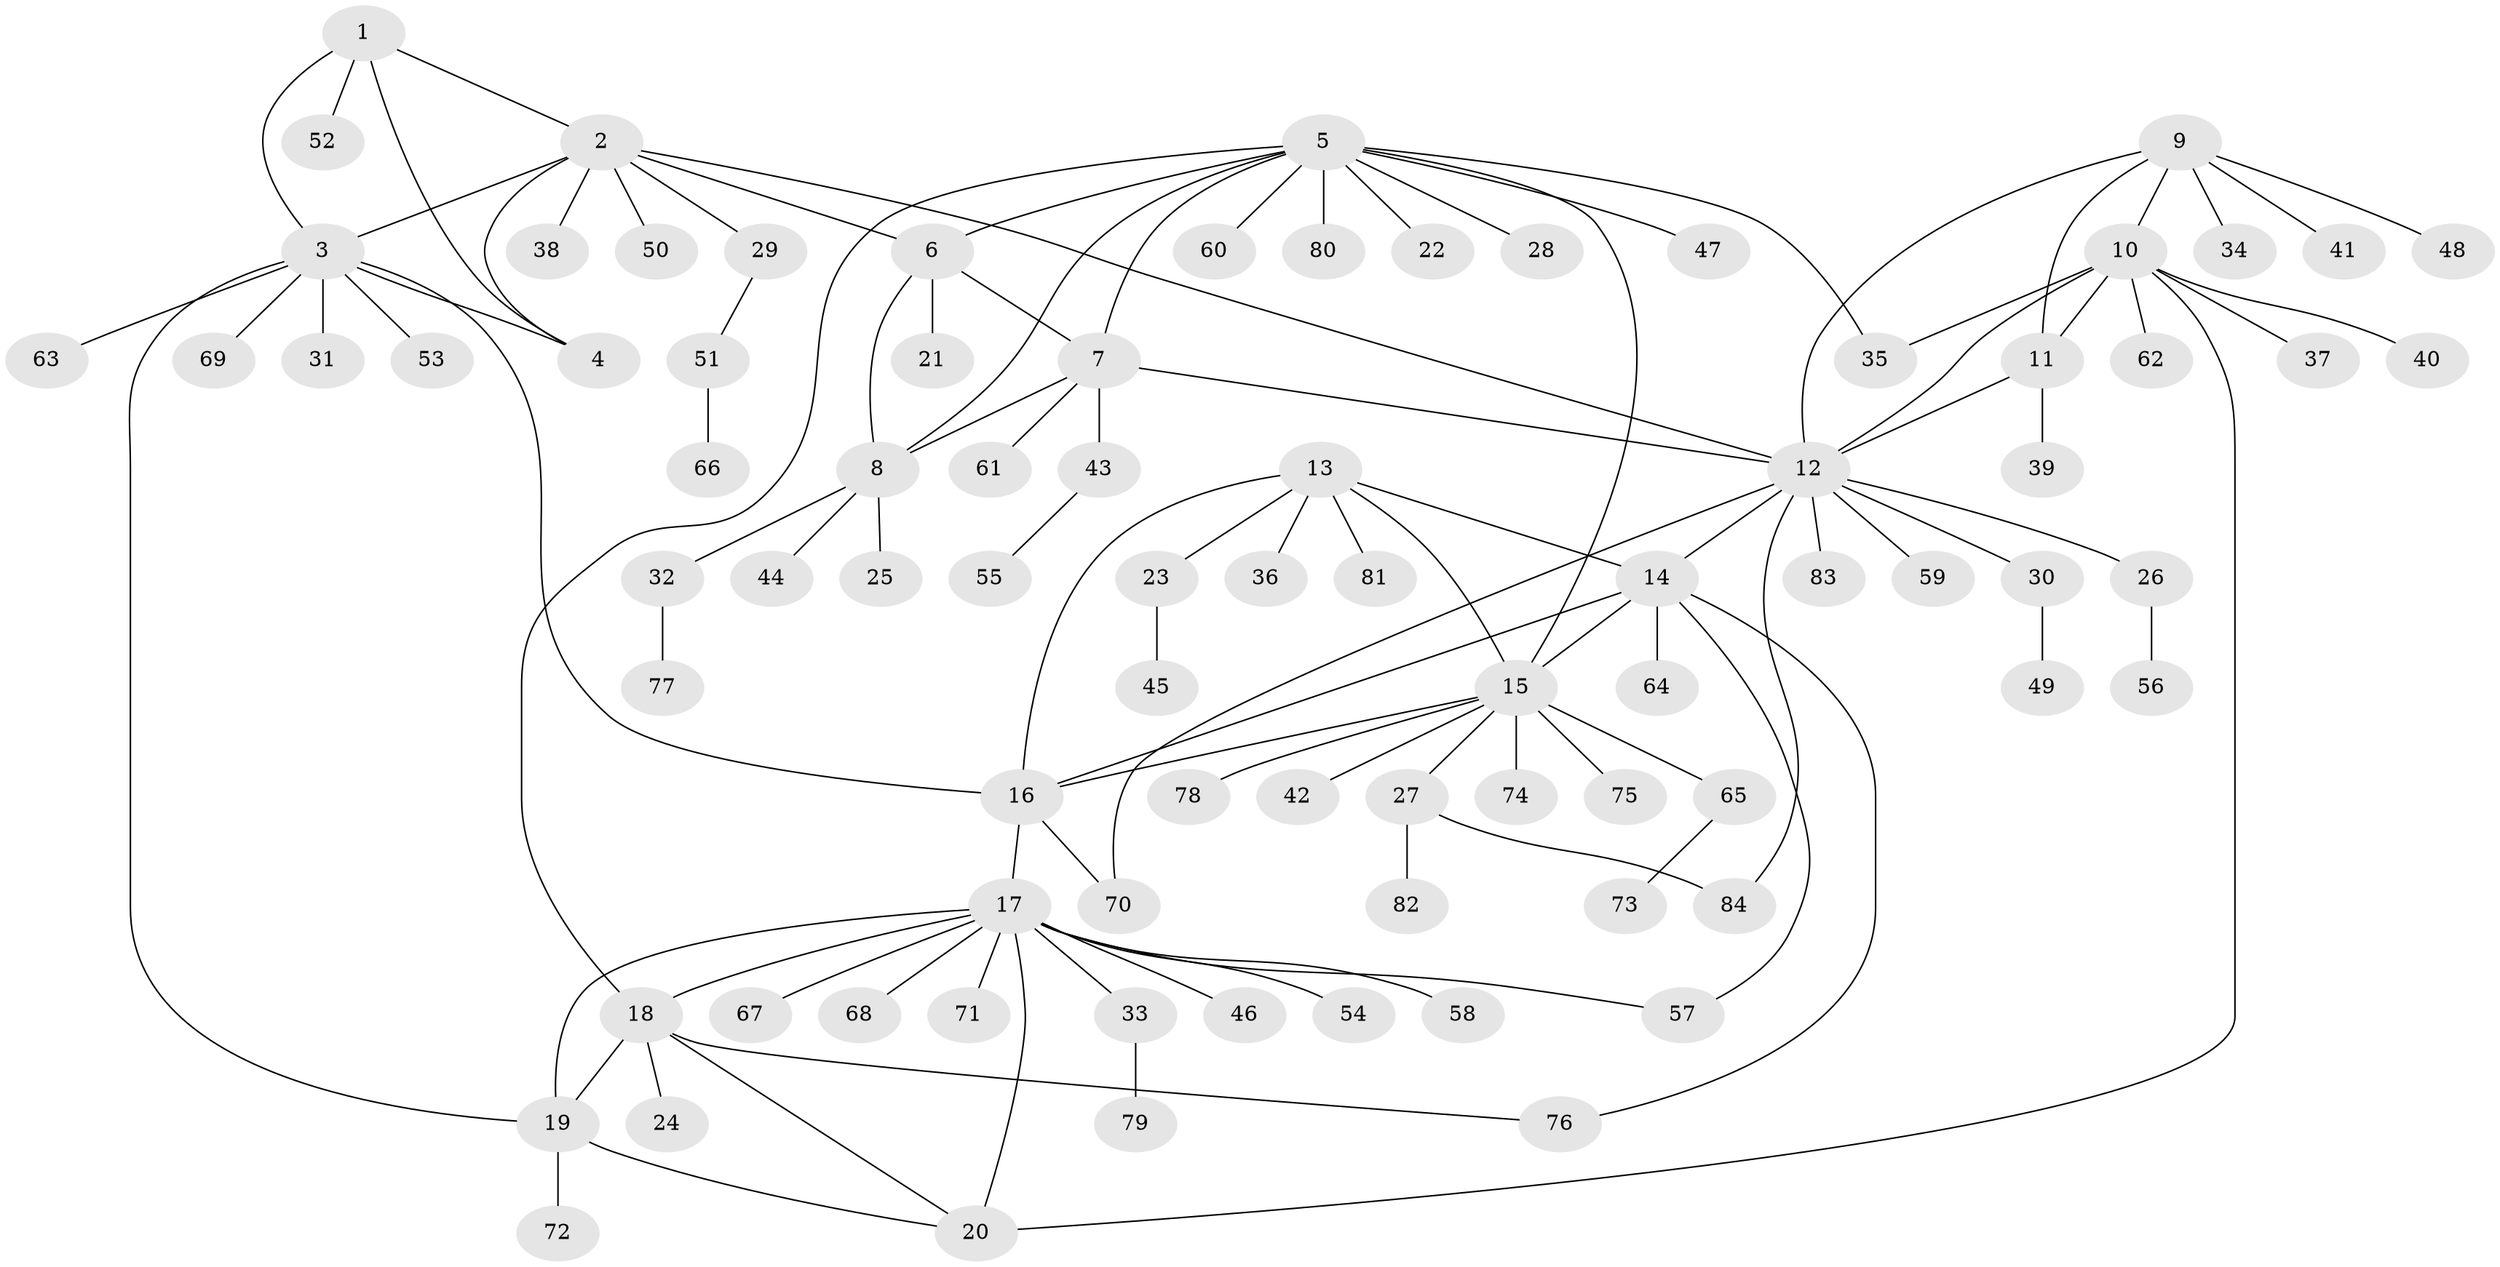 // Generated by graph-tools (version 1.1) at 2025/11/02/27/25 16:11:38]
// undirected, 84 vertices, 109 edges
graph export_dot {
graph [start="1"]
  node [color=gray90,style=filled];
  1;
  2;
  3;
  4;
  5;
  6;
  7;
  8;
  9;
  10;
  11;
  12;
  13;
  14;
  15;
  16;
  17;
  18;
  19;
  20;
  21;
  22;
  23;
  24;
  25;
  26;
  27;
  28;
  29;
  30;
  31;
  32;
  33;
  34;
  35;
  36;
  37;
  38;
  39;
  40;
  41;
  42;
  43;
  44;
  45;
  46;
  47;
  48;
  49;
  50;
  51;
  52;
  53;
  54;
  55;
  56;
  57;
  58;
  59;
  60;
  61;
  62;
  63;
  64;
  65;
  66;
  67;
  68;
  69;
  70;
  71;
  72;
  73;
  74;
  75;
  76;
  77;
  78;
  79;
  80;
  81;
  82;
  83;
  84;
  1 -- 2;
  1 -- 3;
  1 -- 4;
  1 -- 52;
  2 -- 3;
  2 -- 4;
  2 -- 6;
  2 -- 12;
  2 -- 29;
  2 -- 38;
  2 -- 50;
  3 -- 4;
  3 -- 16;
  3 -- 19;
  3 -- 31;
  3 -- 53;
  3 -- 63;
  3 -- 69;
  5 -- 6;
  5 -- 7;
  5 -- 8;
  5 -- 15;
  5 -- 18;
  5 -- 22;
  5 -- 28;
  5 -- 35;
  5 -- 47;
  5 -- 60;
  5 -- 80;
  6 -- 7;
  6 -- 8;
  6 -- 21;
  7 -- 8;
  7 -- 12;
  7 -- 43;
  7 -- 61;
  8 -- 25;
  8 -- 32;
  8 -- 44;
  9 -- 10;
  9 -- 11;
  9 -- 12;
  9 -- 34;
  9 -- 41;
  9 -- 48;
  10 -- 11;
  10 -- 12;
  10 -- 20;
  10 -- 35;
  10 -- 37;
  10 -- 40;
  10 -- 62;
  11 -- 12;
  11 -- 39;
  12 -- 14;
  12 -- 26;
  12 -- 30;
  12 -- 59;
  12 -- 70;
  12 -- 83;
  12 -- 84;
  13 -- 14;
  13 -- 15;
  13 -- 16;
  13 -- 23;
  13 -- 36;
  13 -- 81;
  14 -- 15;
  14 -- 16;
  14 -- 57;
  14 -- 64;
  14 -- 76;
  15 -- 16;
  15 -- 27;
  15 -- 42;
  15 -- 65;
  15 -- 74;
  15 -- 75;
  15 -- 78;
  16 -- 17;
  16 -- 70;
  17 -- 18;
  17 -- 19;
  17 -- 20;
  17 -- 33;
  17 -- 46;
  17 -- 54;
  17 -- 57;
  17 -- 58;
  17 -- 67;
  17 -- 68;
  17 -- 71;
  18 -- 19;
  18 -- 20;
  18 -- 24;
  18 -- 76;
  19 -- 20;
  19 -- 72;
  23 -- 45;
  26 -- 56;
  27 -- 82;
  27 -- 84;
  29 -- 51;
  30 -- 49;
  32 -- 77;
  33 -- 79;
  43 -- 55;
  51 -- 66;
  65 -- 73;
}
